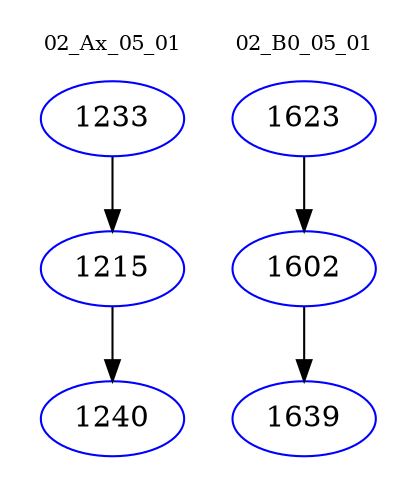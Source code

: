 digraph{
subgraph cluster_0 {
color = white
label = "02_Ax_05_01";
fontsize=10;
T0_1233 [label="1233", color="blue"]
T0_1233 -> T0_1215 [color="black"]
T0_1215 [label="1215", color="blue"]
T0_1215 -> T0_1240 [color="black"]
T0_1240 [label="1240", color="blue"]
}
subgraph cluster_1 {
color = white
label = "02_B0_05_01";
fontsize=10;
T1_1623 [label="1623", color="blue"]
T1_1623 -> T1_1602 [color="black"]
T1_1602 [label="1602", color="blue"]
T1_1602 -> T1_1639 [color="black"]
T1_1639 [label="1639", color="blue"]
}
}
